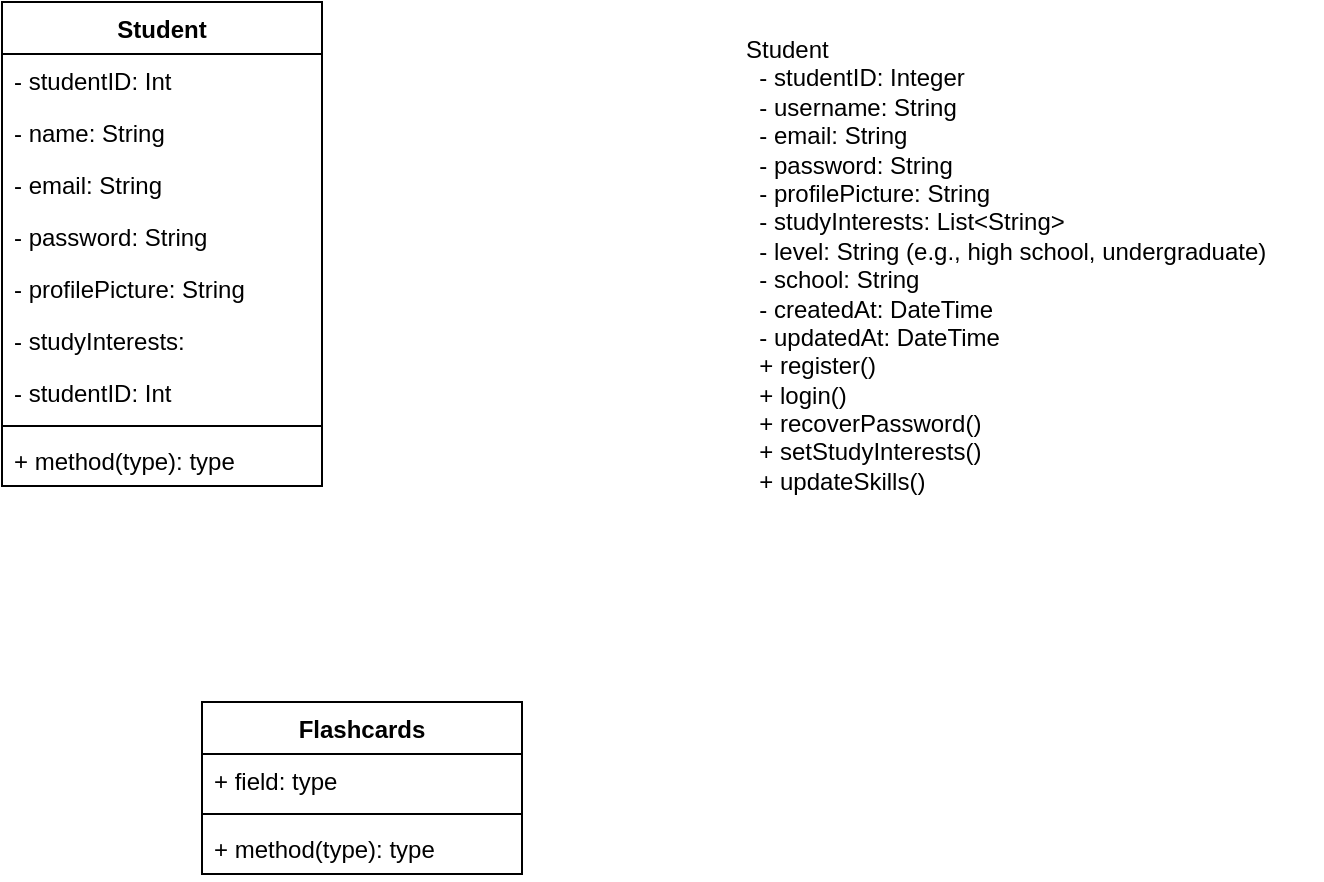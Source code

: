 <mxfile version="24.7.2" type="github" pages="2">
  <diagram name="classdiagram" id="asNL-EBBEeD5k-Nzu0Zw">
    <mxGraphModel dx="1034" dy="459" grid="1" gridSize="10" guides="1" tooltips="1" connect="1" arrows="1" fold="1" page="1" pageScale="1" pageWidth="827" pageHeight="1169" math="0" shadow="0">
      <root>
        <mxCell id="0" />
        <mxCell id="1" parent="0" />
        <mxCell id="3LF1SRSGRzl-hspdko9j-1" value="Student&lt;div&gt;&lt;br&gt;&lt;/div&gt;" style="swimlane;fontStyle=1;align=center;verticalAlign=top;childLayout=stackLayout;horizontal=1;startSize=26;horizontalStack=0;resizeParent=1;resizeParentMax=0;resizeLast=0;collapsible=1;marginBottom=0;whiteSpace=wrap;html=1;" parent="1" vertex="1">
          <mxGeometry x="90" y="30" width="160" height="242" as="geometry" />
        </mxCell>
        <mxCell id="3LF1SRSGRzl-hspdko9j-2" value="- studentID: Int" style="text;strokeColor=none;fillColor=none;align=left;verticalAlign=top;spacingLeft=4;spacingRight=4;overflow=hidden;rotatable=0;points=[[0,0.5],[1,0.5]];portConstraint=eastwest;whiteSpace=wrap;html=1;" parent="3LF1SRSGRzl-hspdko9j-1" vertex="1">
          <mxGeometry y="26" width="160" height="26" as="geometry" />
        </mxCell>
        <mxCell id="3LF1SRSGRzl-hspdko9j-10" value="- name: String" style="text;strokeColor=none;fillColor=none;align=left;verticalAlign=top;spacingLeft=4;spacingRight=4;overflow=hidden;rotatable=0;points=[[0,0.5],[1,0.5]];portConstraint=eastwest;whiteSpace=wrap;html=1;" parent="3LF1SRSGRzl-hspdko9j-1" vertex="1">
          <mxGeometry y="52" width="160" height="26" as="geometry" />
        </mxCell>
        <mxCell id="3LF1SRSGRzl-hspdko9j-11" value="- email: String" style="text;strokeColor=none;fillColor=none;align=left;verticalAlign=top;spacingLeft=4;spacingRight=4;overflow=hidden;rotatable=0;points=[[0,0.5],[1,0.5]];portConstraint=eastwest;whiteSpace=wrap;html=1;" parent="3LF1SRSGRzl-hspdko9j-1" vertex="1">
          <mxGeometry y="78" width="160" height="26" as="geometry" />
        </mxCell>
        <mxCell id="3LF1SRSGRzl-hspdko9j-12" value="- password: String" style="text;strokeColor=none;fillColor=none;align=left;verticalAlign=top;spacingLeft=4;spacingRight=4;overflow=hidden;rotatable=0;points=[[0,0.5],[1,0.5]];portConstraint=eastwest;whiteSpace=wrap;html=1;" parent="3LF1SRSGRzl-hspdko9j-1" vertex="1">
          <mxGeometry y="104" width="160" height="26" as="geometry" />
        </mxCell>
        <mxCell id="3LF1SRSGRzl-hspdko9j-22" value="- profilePicture: String" style="text;strokeColor=none;fillColor=none;align=left;verticalAlign=top;spacingLeft=4;spacingRight=4;overflow=hidden;rotatable=0;points=[[0,0.5],[1,0.5]];portConstraint=eastwest;whiteSpace=wrap;html=1;" parent="3LF1SRSGRzl-hspdko9j-1" vertex="1">
          <mxGeometry y="130" width="160" height="26" as="geometry" />
        </mxCell>
        <mxCell id="3LF1SRSGRzl-hspdko9j-21" value="- studyInterests:&amp;nbsp;" style="text;strokeColor=none;fillColor=none;align=left;verticalAlign=top;spacingLeft=4;spacingRight=4;overflow=hidden;rotatable=0;points=[[0,0.5],[1,0.5]];portConstraint=eastwest;whiteSpace=wrap;html=1;" parent="3LF1SRSGRzl-hspdko9j-1" vertex="1">
          <mxGeometry y="156" width="160" height="26" as="geometry" />
        </mxCell>
        <mxCell id="3LF1SRSGRzl-hspdko9j-20" value="- studentID: Int" style="text;strokeColor=none;fillColor=none;align=left;verticalAlign=top;spacingLeft=4;spacingRight=4;overflow=hidden;rotatable=0;points=[[0,0.5],[1,0.5]];portConstraint=eastwest;whiteSpace=wrap;html=1;" parent="3LF1SRSGRzl-hspdko9j-1" vertex="1">
          <mxGeometry y="182" width="160" height="26" as="geometry" />
        </mxCell>
        <mxCell id="3LF1SRSGRzl-hspdko9j-3" value="" style="line;strokeWidth=1;fillColor=none;align=left;verticalAlign=middle;spacingTop=-1;spacingLeft=3;spacingRight=3;rotatable=0;labelPosition=right;points=[];portConstraint=eastwest;strokeColor=inherit;" parent="3LF1SRSGRzl-hspdko9j-1" vertex="1">
          <mxGeometry y="208" width="160" height="8" as="geometry" />
        </mxCell>
        <mxCell id="3LF1SRSGRzl-hspdko9j-4" value="+ method(type): type" style="text;strokeColor=none;fillColor=none;align=left;verticalAlign=top;spacingLeft=4;spacingRight=4;overflow=hidden;rotatable=0;points=[[0,0.5],[1,0.5]];portConstraint=eastwest;whiteSpace=wrap;html=1;" parent="3LF1SRSGRzl-hspdko9j-1" vertex="1">
          <mxGeometry y="216" width="160" height="26" as="geometry" />
        </mxCell>
        <mxCell id="3LF1SRSGRzl-hspdko9j-5" value="Flashcards&lt;div&gt;&lt;br&gt;&lt;/div&gt;" style="swimlane;fontStyle=1;align=center;verticalAlign=top;childLayout=stackLayout;horizontal=1;startSize=26;horizontalStack=0;resizeParent=1;resizeParentMax=0;resizeLast=0;collapsible=1;marginBottom=0;whiteSpace=wrap;html=1;" parent="1" vertex="1">
          <mxGeometry x="190" y="380" width="160" height="86" as="geometry" />
        </mxCell>
        <mxCell id="3LF1SRSGRzl-hspdko9j-6" value="+ field: type" style="text;strokeColor=none;fillColor=none;align=left;verticalAlign=top;spacingLeft=4;spacingRight=4;overflow=hidden;rotatable=0;points=[[0,0.5],[1,0.5]];portConstraint=eastwest;whiteSpace=wrap;html=1;" parent="3LF1SRSGRzl-hspdko9j-5" vertex="1">
          <mxGeometry y="26" width="160" height="26" as="geometry" />
        </mxCell>
        <mxCell id="3LF1SRSGRzl-hspdko9j-7" value="" style="line;strokeWidth=1;fillColor=none;align=left;verticalAlign=middle;spacingTop=-1;spacingLeft=3;spacingRight=3;rotatable=0;labelPosition=right;points=[];portConstraint=eastwest;strokeColor=inherit;" parent="3LF1SRSGRzl-hspdko9j-5" vertex="1">
          <mxGeometry y="52" width="160" height="8" as="geometry" />
        </mxCell>
        <mxCell id="3LF1SRSGRzl-hspdko9j-8" value="+ method(type): type" style="text;strokeColor=none;fillColor=none;align=left;verticalAlign=top;spacingLeft=4;spacingRight=4;overflow=hidden;rotatable=0;points=[[0,0.5],[1,0.5]];portConstraint=eastwest;whiteSpace=wrap;html=1;" parent="3LF1SRSGRzl-hspdko9j-5" vertex="1">
          <mxGeometry y="60" width="160" height="26" as="geometry" />
        </mxCell>
        <mxCell id="3LF1SRSGRzl-hspdko9j-9" value="Student&#xa;  - studentID: Integer&#xa;  - username: String&#xa;  - email: String&#xa;  - password: String&#xa;  - profilePicture: String&#xa;  - studyInterests: List&lt;String&gt;&#xa;  - level: String (e.g., high school, undergraduate)&#xa;  - school: String&#xa;  - createdAt: DateTime&#xa;  - updatedAt: DateTime&#xa;  + register()&#xa;  + login()&#xa;  + recoverPassword()&#xa;  + setStudyInterests()&#xa;  + updateSkills()" style="text;whiteSpace=wrap;" parent="1" vertex="1">
          <mxGeometry x="460" y="40" width="290" height="250" as="geometry" />
        </mxCell>
      </root>
    </mxGraphModel>
  </diagram>
  <diagram id="MI_SpHJpGGWMV_lcLl78" name="UseCase">
    <mxGraphModel dx="2585" dy="1148" grid="1" gridSize="10" guides="1" tooltips="1" connect="1" arrows="1" fold="1" page="1" pageScale="1" pageWidth="827" pageHeight="1169" math="0" shadow="0">
      <root>
        <mxCell id="0" />
        <mxCell id="1" parent="0" />
        <mxCell id="-_8uZ3bbdXBZt1XkfrN1-65" style="rounded=0;orthogonalLoop=1;jettySize=auto;html=1;" edge="1" parent="1" source="-_8uZ3bbdXBZt1XkfrN1-1" target="-_8uZ3bbdXBZt1XkfrN1-15">
          <mxGeometry relative="1" as="geometry">
            <Array as="points">
              <mxPoint x="930" y="580" />
            </Array>
          </mxGeometry>
        </mxCell>
        <mxCell id="-_8uZ3bbdXBZt1XkfrN1-66" style="rounded=0;orthogonalLoop=1;jettySize=auto;html=1;entryX=1;entryY=0.5;entryDx=0;entryDy=0;" edge="1" parent="1" source="-_8uZ3bbdXBZt1XkfrN1-1" target="-_8uZ3bbdXBZt1XkfrN1-14">
          <mxGeometry relative="1" as="geometry">
            <Array as="points">
              <mxPoint x="930" y="600" />
            </Array>
          </mxGeometry>
        </mxCell>
        <mxCell id="-_8uZ3bbdXBZt1XkfrN1-68" style="rounded=0;orthogonalLoop=1;jettySize=auto;html=1;" edge="1" parent="1" source="-_8uZ3bbdXBZt1XkfrN1-1" target="-_8uZ3bbdXBZt1XkfrN1-19">
          <mxGeometry relative="1" as="geometry" />
        </mxCell>
        <mxCell id="-_8uZ3bbdXBZt1XkfrN1-69" style="rounded=0;orthogonalLoop=1;jettySize=auto;html=1;" edge="1" parent="1" source="-_8uZ3bbdXBZt1XkfrN1-1" target="-_8uZ3bbdXBZt1XkfrN1-25">
          <mxGeometry relative="1" as="geometry" />
        </mxCell>
        <mxCell id="-_8uZ3bbdXBZt1XkfrN1-70" style="rounded=0;orthogonalLoop=1;jettySize=auto;html=1;entryX=1;entryY=0.5;entryDx=0;entryDy=0;" edge="1" parent="1" source="-_8uZ3bbdXBZt1XkfrN1-1" target="-_8uZ3bbdXBZt1XkfrN1-31">
          <mxGeometry relative="1" as="geometry" />
        </mxCell>
        <mxCell id="-_8uZ3bbdXBZt1XkfrN1-71" style="rounded=0;orthogonalLoop=1;jettySize=auto;html=1;" edge="1" parent="1" source="-_8uZ3bbdXBZt1XkfrN1-1" target="-_8uZ3bbdXBZt1XkfrN1-30">
          <mxGeometry relative="1" as="geometry" />
        </mxCell>
        <mxCell id="-_8uZ3bbdXBZt1XkfrN1-72" style="rounded=0;orthogonalLoop=1;jettySize=auto;html=1;entryX=1;entryY=0.5;entryDx=0;entryDy=0;" edge="1" parent="1" source="-_8uZ3bbdXBZt1XkfrN1-1" target="-_8uZ3bbdXBZt1XkfrN1-32">
          <mxGeometry relative="1" as="geometry" />
        </mxCell>
        <mxCell id="-_8uZ3bbdXBZt1XkfrN1-73" style="rounded=0;orthogonalLoop=1;jettySize=auto;html=1;entryX=1;entryY=0.5;entryDx=0;entryDy=0;" edge="1" parent="1" source="-_8uZ3bbdXBZt1XkfrN1-1" target="-_8uZ3bbdXBZt1XkfrN1-33">
          <mxGeometry relative="1" as="geometry" />
        </mxCell>
        <mxCell id="-_8uZ3bbdXBZt1XkfrN1-1" value="Admin" style="shape=umlActor;html=1;verticalLabelPosition=bottom;verticalAlign=top;align=center;" vertex="1" parent="1">
          <mxGeometry x="1226" y="920" width="30" height="60" as="geometry" />
        </mxCell>
        <mxCell id="-_8uZ3bbdXBZt1XkfrN1-47" style="rounded=0;orthogonalLoop=1;jettySize=auto;html=1;" edge="1" parent="1" source="-_8uZ3bbdXBZt1XkfrN1-2">
          <mxGeometry relative="1" as="geometry">
            <mxPoint x="140" y="475" as="sourcePoint" />
            <mxPoint x="520" y="110" as="targetPoint" />
          </mxGeometry>
        </mxCell>
        <mxCell id="-_8uZ3bbdXBZt1XkfrN1-50" style="rounded=0;orthogonalLoop=1;jettySize=auto;html=1;entryX=0;entryY=0.5;entryDx=0;entryDy=0;" edge="1" parent="1" source="-_8uZ3bbdXBZt1XkfrN1-2" target="-_8uZ3bbdXBZt1XkfrN1-15">
          <mxGeometry relative="1" as="geometry" />
        </mxCell>
        <mxCell id="-_8uZ3bbdXBZt1XkfrN1-52" style="rounded=0;orthogonalLoop=1;jettySize=auto;html=1;entryX=0;entryY=0.5;entryDx=0;entryDy=0;" edge="1" parent="1" source="-_8uZ3bbdXBZt1XkfrN1-2" target="-_8uZ3bbdXBZt1XkfrN1-12">
          <mxGeometry relative="1" as="geometry" />
        </mxCell>
        <mxCell id="-_8uZ3bbdXBZt1XkfrN1-53" style="rounded=0;orthogonalLoop=1;jettySize=auto;html=1;" edge="1" parent="1" source="-_8uZ3bbdXBZt1XkfrN1-2">
          <mxGeometry relative="1" as="geometry">
            <mxPoint x="520" y="190" as="targetPoint" />
          </mxGeometry>
        </mxCell>
        <mxCell id="-_8uZ3bbdXBZt1XkfrN1-54" style="rounded=0;orthogonalLoop=1;jettySize=auto;html=1;" edge="1" parent="1" source="-_8uZ3bbdXBZt1XkfrN1-2">
          <mxGeometry relative="1" as="geometry">
            <mxPoint x="520" y="280" as="targetPoint" />
          </mxGeometry>
        </mxCell>
        <mxCell id="-_8uZ3bbdXBZt1XkfrN1-55" style="rounded=0;orthogonalLoop=1;jettySize=auto;html=1;" edge="1" parent="1" source="-_8uZ3bbdXBZt1XkfrN1-2">
          <mxGeometry relative="1" as="geometry">
            <mxPoint x="520" y="710" as="targetPoint" />
          </mxGeometry>
        </mxCell>
        <mxCell id="-_8uZ3bbdXBZt1XkfrN1-56" style="rounded=0;orthogonalLoop=1;jettySize=auto;html=1;entryX=0;entryY=0.5;entryDx=0;entryDy=0;" edge="1" parent="1" source="-_8uZ3bbdXBZt1XkfrN1-2" target="-_8uZ3bbdXBZt1XkfrN1-18">
          <mxGeometry relative="1" as="geometry" />
        </mxCell>
        <mxCell id="-_8uZ3bbdXBZt1XkfrN1-57" style="rounded=0;orthogonalLoop=1;jettySize=auto;html=1;" edge="1" parent="1" source="-_8uZ3bbdXBZt1XkfrN1-2">
          <mxGeometry relative="1" as="geometry">
            <mxPoint x="520" y="1060.667" as="targetPoint" />
            <Array as="points">
              <mxPoint x="520" y="1060" />
            </Array>
          </mxGeometry>
        </mxCell>
        <mxCell id="-_8uZ3bbdXBZt1XkfrN1-58" style="rounded=0;orthogonalLoop=1;jettySize=auto;html=1;entryX=0;entryY=0.5;entryDx=0;entryDy=0;" edge="1" parent="1" source="-_8uZ3bbdXBZt1XkfrN1-2" target="-_8uZ3bbdXBZt1XkfrN1-23">
          <mxGeometry relative="1" as="geometry">
            <mxPoint x="520" y="1166" as="targetPoint" />
          </mxGeometry>
        </mxCell>
        <mxCell id="-_8uZ3bbdXBZt1XkfrN1-59" style="rounded=0;orthogonalLoop=1;jettySize=auto;html=1;" edge="1" parent="1" source="-_8uZ3bbdXBZt1XkfrN1-2">
          <mxGeometry relative="1" as="geometry">
            <mxPoint x="520" y="1240" as="targetPoint" />
            <Array as="points">
              <mxPoint x="320" y="920" />
            </Array>
          </mxGeometry>
        </mxCell>
        <mxCell id="-_8uZ3bbdXBZt1XkfrN1-61" style="rounded=0;orthogonalLoop=1;jettySize=auto;html=1;entryX=0;entryY=0.5;entryDx=0;entryDy=0;" edge="1" parent="1" source="-_8uZ3bbdXBZt1XkfrN1-2" target="-_8uZ3bbdXBZt1XkfrN1-30">
          <mxGeometry relative="1" as="geometry">
            <mxPoint x="520" y="1466" as="targetPoint" />
          </mxGeometry>
        </mxCell>
        <mxCell id="-_8uZ3bbdXBZt1XkfrN1-62" style="rounded=0;orthogonalLoop=1;jettySize=auto;html=1;entryX=0;entryY=0.5;entryDx=0;entryDy=0;" edge="1" parent="1" source="-_8uZ3bbdXBZt1XkfrN1-2" target="-_8uZ3bbdXBZt1XkfrN1-29">
          <mxGeometry relative="1" as="geometry" />
        </mxCell>
        <mxCell id="-_8uZ3bbdXBZt1XkfrN1-63" style="rounded=0;orthogonalLoop=1;jettySize=auto;html=1;entryX=0;entryY=0.5;entryDx=0;entryDy=0;" edge="1" parent="1" source="-_8uZ3bbdXBZt1XkfrN1-2" target="-_8uZ3bbdXBZt1XkfrN1-37">
          <mxGeometry relative="1" as="geometry" />
        </mxCell>
        <mxCell id="-_8uZ3bbdXBZt1XkfrN1-74" style="rounded=0;orthogonalLoop=1;jettySize=auto;html=1;entryX=0;entryY=0.5;entryDx=0;entryDy=0;" edge="1" parent="1" source="-_8uZ3bbdXBZt1XkfrN1-2" target="-_8uZ3bbdXBZt1XkfrN1-28">
          <mxGeometry relative="1" as="geometry" />
        </mxCell>
        <mxCell id="-_8uZ3bbdXBZt1XkfrN1-2" value="User" style="shape=umlActor;html=1;verticalLabelPosition=bottom;verticalAlign=top;align=center;" vertex="1" parent="1">
          <mxGeometry x="150" y="510" width="30" height="60" as="geometry" />
        </mxCell>
        <object placeholders="1" c4Name="Online learning resourses" c4Type="SystemScopeBoundary" c4Application="SDM" label="&lt;font style=&quot;font-size: 16px&quot;&gt;&lt;b&gt;&lt;div style=&quot;text-align: left&quot;&gt;%c4Name%&lt;/div&gt;&lt;/b&gt;&lt;/font&gt;&lt;div style=&quot;text-align: left&quot;&gt;[%c4Application%]&lt;/div&gt;" id="-_8uZ3bbdXBZt1XkfrN1-3">
          <mxCell style="rounded=1;fontSize=11;whiteSpace=wrap;html=1;dashed=1;arcSize=20;fillColor=none;strokeColor=#666666;fontColor=#333333;labelBackgroundColor=none;align=left;verticalAlign=bottom;labelBorderColor=none;spacingTop=0;spacing=10;dashPattern=8 4;metaEdit=1;rotatable=0;perimeter=rectanglePerimeter;noLabel=0;labelPadding=0;allowArrows=0;connectable=0;expand=0;recursiveResize=0;editable=1;pointerEvents=0;absoluteArcSize=1;points=[[0.25,0,0],[0.5,0,0],[0.75,0,0],[1,0.25,0],[1,0.5,0],[1,0.75,0],[0.75,1,0],[0.5,1,0],[0.25,1,0],[0,0.75,0],[0,0.5,0],[0,0.25,0]];" vertex="1" parent="1">
            <mxGeometry x="330" y="40" width="620" height="2180" as="geometry" />
          </mxCell>
        </object>
        <mxCell id="-_8uZ3bbdXBZt1XkfrN1-4" value="Register" style="ellipse;whiteSpace=wrap;html=1;" vertex="1" parent="1">
          <mxGeometry x="520" y="70" width="140" height="70" as="geometry" />
        </mxCell>
        <mxCell id="-_8uZ3bbdXBZt1XkfrN1-5" value="Verify Email" style="ellipse;whiteSpace=wrap;html=1;" vertex="1" parent="1">
          <mxGeometry x="750" y="180" width="140" height="70" as="geometry" />
        </mxCell>
        <mxCell id="-_8uZ3bbdXBZt1XkfrN1-7" value="&amp;lt;&amp;lt;include&amp;gt;&amp;gt;" style="html=1;verticalAlign=bottom;labelBackgroundColor=none;endArrow=open;endFill=0;dashed=1;rounded=0;entryX=1;entryY=0.5;entryDx=0;entryDy=0;exitX=0;exitY=0.5;exitDx=0;exitDy=0;" edge="1" parent="1" source="-_8uZ3bbdXBZt1XkfrN1-5" target="-_8uZ3bbdXBZt1XkfrN1-4">
          <mxGeometry x="-0.273" y="-5" width="160" relative="1" as="geometry">
            <mxPoint x="780" y="120" as="sourcePoint" />
            <mxPoint x="870" y="100" as="targetPoint" />
            <mxPoint as="offset" />
          </mxGeometry>
        </mxCell>
        <mxCell id="-_8uZ3bbdXBZt1XkfrN1-9" value="login" style="ellipse;whiteSpace=wrap;html=1;" vertex="1" parent="1">
          <mxGeometry x="520" y="150" width="140" height="70" as="geometry" />
        </mxCell>
        <mxCell id="-_8uZ3bbdXBZt1XkfrN1-11" value="Track progress" style="ellipse;whiteSpace=wrap;html=1;" vertex="1" parent="1">
          <mxGeometry x="520" y="240" width="140" height="70" as="geometry" />
        </mxCell>
        <mxCell id="-_8uZ3bbdXBZt1XkfrN1-12" value="Recover Password" style="ellipse;whiteSpace=wrap;html=1;" vertex="1" parent="1">
          <mxGeometry x="520" y="320" width="140" height="70" as="geometry" />
        </mxCell>
        <mxCell id="-_8uZ3bbdXBZt1XkfrN1-13" value="Create Flashcard" style="ellipse;whiteSpace=wrap;html=1;" vertex="1" parent="1">
          <mxGeometry x="520" y="410" width="140" height="70" as="geometry" />
        </mxCell>
        <mxCell id="-_8uZ3bbdXBZt1XkfrN1-14" value="Delete Flashcard" style="ellipse;whiteSpace=wrap;html=1;" vertex="1" parent="1">
          <mxGeometry x="520" y="580" width="140" height="70" as="geometry" />
        </mxCell>
        <mxCell id="-_8uZ3bbdXBZt1XkfrN1-15" value="Edit Flashcard" style="ellipse;whiteSpace=wrap;html=1;" vertex="1" parent="1">
          <mxGeometry x="520" y="490" width="140" height="70" as="geometry" />
        </mxCell>
        <mxCell id="-_8uZ3bbdXBZt1XkfrN1-16" value="View Flashcards in&lt;div&gt;StudyMode&lt;/div&gt;" style="ellipse;whiteSpace=wrap;html=1;" vertex="1" parent="1">
          <mxGeometry x="520" y="670" width="140" height="70" as="geometry" />
        </mxCell>
        <mxCell id="-_8uZ3bbdXBZt1XkfrN1-17" value="Premuim Access" style="ellipse;whiteSpace=wrap;html=1;" vertex="1" parent="1">
          <mxGeometry x="730" y="970" width="140" height="70" as="geometry" />
        </mxCell>
        <mxCell id="-_8uZ3bbdXBZt1XkfrN1-18" value="Access Question Papers" style="ellipse;whiteSpace=wrap;html=1;" vertex="1" parent="1">
          <mxGeometry x="520" y="860" width="140" height="70" as="geometry" />
        </mxCell>
        <mxCell id="-_8uZ3bbdXBZt1XkfrN1-19" value="Review Flashcards" style="ellipse;whiteSpace=wrap;html=1;" vertex="1" parent="1">
          <mxGeometry x="520" y="760" width="140" height="70" as="geometry" />
        </mxCell>
        <mxCell id="-_8uZ3bbdXBZt1XkfrN1-21" value="Premuim Access" style="ellipse;whiteSpace=wrap;html=1;" vertex="1" parent="1">
          <mxGeometry x="760" y="450" width="140" height="50" as="geometry" />
        </mxCell>
        <mxCell id="-_8uZ3bbdXBZt1XkfrN1-22" value="Download Question Papers" style="ellipse;whiteSpace=wrap;html=1;" vertex="1" parent="1">
          <mxGeometry x="520" y="1020" width="140" height="70" as="geometry" />
        </mxCell>
        <mxCell id="-_8uZ3bbdXBZt1XkfrN1-23" value="Search Question Papers" style="ellipse;whiteSpace=wrap;html=1;" vertex="1" parent="1">
          <mxGeometry x="520" y="1120" width="140" height="70" as="geometry" />
        </mxCell>
        <mxCell id="-_8uZ3bbdXBZt1XkfrN1-24" value="Premuim Access" style="ellipse;whiteSpace=wrap;html=1;" vertex="1" parent="1">
          <mxGeometry x="800" y="2050" width="140" height="70" as="geometry" />
        </mxCell>
        <mxCell id="-_8uZ3bbdXBZt1XkfrN1-25" value="Review Quiz" style="ellipse;whiteSpace=wrap;html=1;" vertex="1" parent="1">
          <mxGeometry x="520" y="940" width="140" height="70" as="geometry" />
        </mxCell>
        <mxCell id="-_8uZ3bbdXBZt1XkfrN1-26" value="Take Quiz" style="ellipse;whiteSpace=wrap;html=1;" vertex="1" parent="1">
          <mxGeometry x="520" y="1310" width="140" height="70" as="geometry" />
        </mxCell>
        <mxCell id="-_8uZ3bbdXBZt1XkfrN1-27" value="Filter Question Papers" style="ellipse;whiteSpace=wrap;html=1;" vertex="1" parent="1">
          <mxGeometry x="520" y="1210" width="140" height="70" as="geometry" />
        </mxCell>
        <mxCell id="-_8uZ3bbdXBZt1XkfrN1-28" value="Set Reminder" style="ellipse;whiteSpace=wrap;html=1;" vertex="1" parent="1">
          <mxGeometry x="520" y="1710" width="140" height="70" as="geometry" />
        </mxCell>
        <mxCell id="-_8uZ3bbdXBZt1XkfrN1-29" value="Create Study Goal" style="ellipse;whiteSpace=wrap;html=1;" vertex="1" parent="1">
          <mxGeometry x="520" y="1620" width="140" height="70" as="geometry" />
        </mxCell>
        <mxCell id="-_8uZ3bbdXBZt1XkfrN1-30" value="Threaded Discussions" style="ellipse;whiteSpace=wrap;html=1;" vertex="1" parent="1">
          <mxGeometry x="520" y="1530" width="140" height="70" as="geometry" />
        </mxCell>
        <mxCell id="-_8uZ3bbdXBZt1XkfrN1-31" value="Get Feedback" style="ellipse;whiteSpace=wrap;html=1;" vertex="1" parent="1">
          <mxGeometry x="520" y="1420" width="140" height="70" as="geometry" />
        </mxCell>
        <mxCell id="-_8uZ3bbdXBZt1XkfrN1-32" value="Upload Question Papers" style="ellipse;whiteSpace=wrap;html=1;" vertex="1" parent="1">
          <mxGeometry x="520" y="1890" width="140" height="70" as="geometry" />
        </mxCell>
        <mxCell id="-_8uZ3bbdXBZt1XkfrN1-33" value="Upload ebooks" style="ellipse;whiteSpace=wrap;html=1;" vertex="1" parent="1">
          <mxGeometry x="520" y="1990" width="140" height="70" as="geometry" />
        </mxCell>
        <mxCell id="-_8uZ3bbdXBZt1XkfrN1-34" value="Share Flashcard" style="ellipse;whiteSpace=wrap;html=1;" vertex="1" parent="1">
          <mxGeometry x="760" y="700" width="140" height="70" as="geometry" />
        </mxCell>
        <mxCell id="-_8uZ3bbdXBZt1XkfrN1-35" value="Download ebooks" style="ellipse;whiteSpace=wrap;html=1;" vertex="1" parent="1">
          <mxGeometry x="520" y="2080" width="140" height="70" as="geometry" />
        </mxCell>
        <mxCell id="-_8uZ3bbdXBZt1XkfrN1-36" value="Add Flashcard to&amp;nbsp;&lt;div&gt;Favorites&lt;/div&gt;" style="ellipse;whiteSpace=wrap;html=1;" vertex="1" parent="1">
          <mxGeometry x="770" y="610" width="140" height="70" as="geometry" />
        </mxCell>
        <mxCell id="-_8uZ3bbdXBZt1XkfrN1-37" value="Rate and Provide Feedback" style="ellipse;whiteSpace=wrap;html=1;" vertex="1" parent="1">
          <mxGeometry x="520" y="1800" width="140" height="70" as="geometry" />
        </mxCell>
        <mxCell id="-_8uZ3bbdXBZt1XkfrN1-38" value="&amp;lt;&amp;lt;extend&amp;gt;&amp;gt;" style="edgeStyle=none;html=1;startArrow=open;endArrow=none;startSize=12;verticalAlign=bottom;dashed=1;labelBackgroundColor=none;rounded=0;entryX=0.986;entryY=0.395;entryDx=0;entryDy=0;entryPerimeter=0;exitX=0.01;exitY=0.671;exitDx=0;exitDy=0;exitPerimeter=0;" edge="1" parent="1" source="-_8uZ3bbdXBZt1XkfrN1-36" target="-_8uZ3bbdXBZt1XkfrN1-16">
          <mxGeometry width="160" relative="1" as="geometry">
            <mxPoint x="780" y="670" as="sourcePoint" />
            <mxPoint x="810" y="630" as="targetPoint" />
          </mxGeometry>
        </mxCell>
        <mxCell id="-_8uZ3bbdXBZt1XkfrN1-39" value="&amp;lt;&amp;lt;extend&amp;gt;&amp;gt;" style="edgeStyle=none;html=1;startArrow=open;endArrow=none;startSize=12;verticalAlign=bottom;dashed=1;labelBackgroundColor=none;rounded=0;entryX=0.986;entryY=0.738;entryDx=0;entryDy=0;entryPerimeter=0;" edge="1" parent="1" target="-_8uZ3bbdXBZt1XkfrN1-16">
          <mxGeometry width="160" relative="1" as="geometry">
            <mxPoint x="760" y="730" as="sourcePoint" />
            <mxPoint x="810" y="710" as="targetPoint" />
          </mxGeometry>
        </mxCell>
        <mxCell id="-_8uZ3bbdXBZt1XkfrN1-40" value="&amp;lt;&amp;lt;include&amp;gt;&amp;gt;" style="edgeStyle=none;html=1;endArrow=open;verticalAlign=bottom;dashed=1;labelBackgroundColor=none;rounded=0;" edge="1" parent="1">
          <mxGeometry width="160" relative="1" as="geometry">
            <mxPoint x="730" y="1020" as="sourcePoint" />
            <mxPoint x="660" y="1050" as="targetPoint" />
          </mxGeometry>
        </mxCell>
        <mxCell id="-_8uZ3bbdXBZt1XkfrN1-41" value="&amp;lt;&amp;lt;include&amp;gt;&amp;gt;" style="edgeStyle=none;html=1;endArrow=open;verticalAlign=bottom;dashed=1;labelBackgroundColor=none;rounded=0;exitX=0;exitY=0.5;exitDx=0;exitDy=0;entryX=1;entryY=0.5;entryDx=0;entryDy=0;" edge="1" parent="1" source="-_8uZ3bbdXBZt1XkfrN1-24" target="-_8uZ3bbdXBZt1XkfrN1-35">
          <mxGeometry width="160" relative="1" as="geometry">
            <mxPoint x="660" y="2131.333" as="sourcePoint" />
            <mxPoint x="840" y="2090" as="targetPoint" />
          </mxGeometry>
        </mxCell>
        <mxCell id="-_8uZ3bbdXBZt1XkfrN1-44" value="&amp;lt;&amp;lt;include&amp;gt;&amp;gt;" style="edgeStyle=none;html=1;endArrow=open;verticalAlign=bottom;dashed=1;labelBackgroundColor=none;rounded=0;entryX=1;entryY=0.5;entryDx=0;entryDy=0;" edge="1" parent="1" source="-_8uZ3bbdXBZt1XkfrN1-21" target="-_8uZ3bbdXBZt1XkfrN1-13">
          <mxGeometry width="160" relative="1" as="geometry">
            <mxPoint x="660" y="440" as="sourcePoint" />
            <mxPoint x="650" y="470" as="targetPoint" />
            <Array as="points" />
          </mxGeometry>
        </mxCell>
        <mxCell id="-_8uZ3bbdXBZt1XkfrN1-46" value="&amp;lt;&amp;lt;include&amp;gt;&amp;gt;" style="edgeStyle=none;html=1;endArrow=open;verticalAlign=bottom;dashed=1;labelBackgroundColor=none;rounded=0;" edge="1" parent="1">
          <mxGeometry x="0.545" y="-14" width="160" relative="1" as="geometry">
            <mxPoint x="660" y="350" as="sourcePoint" />
            <mxPoint x="660" y="350" as="targetPoint" />
            <Array as="points">
              <mxPoint x="770" y="240" />
            </Array>
            <mxPoint as="offset" />
          </mxGeometry>
        </mxCell>
        <mxCell id="-_8uZ3bbdXBZt1XkfrN1-51" style="rounded=0;orthogonalLoop=1;jettySize=auto;html=1;entryX=0;entryY=0.681;entryDx=0;entryDy=0;entryPerimeter=0;" edge="1" parent="1" source="-_8uZ3bbdXBZt1XkfrN1-2" target="-_8uZ3bbdXBZt1XkfrN1-13">
          <mxGeometry relative="1" as="geometry" />
        </mxCell>
        <mxCell id="-_8uZ3bbdXBZt1XkfrN1-60" style="rounded=0;orthogonalLoop=1;jettySize=auto;html=1;entryX=0.024;entryY=0.652;entryDx=0;entryDy=0;entryPerimeter=0;" edge="1" parent="1" source="-_8uZ3bbdXBZt1XkfrN1-2" target="-_8uZ3bbdXBZt1XkfrN1-26">
          <mxGeometry relative="1" as="geometry" />
        </mxCell>
        <mxCell id="-_8uZ3bbdXBZt1XkfrN1-64" style="rounded=0;orthogonalLoop=1;jettySize=auto;html=1;entryX=0;entryY=0.5;entryDx=0;entryDy=0;" edge="1" parent="1" source="-_8uZ3bbdXBZt1XkfrN1-2" target="-_8uZ3bbdXBZt1XkfrN1-35">
          <mxGeometry relative="1" as="geometry" />
        </mxCell>
        <mxCell id="-_8uZ3bbdXBZt1XkfrN1-67" style="rounded=0;orthogonalLoop=1;jettySize=auto;html=1;entryX=0.924;entryY=0.738;entryDx=0;entryDy=0;entryPerimeter=0;" edge="1" parent="1" source="-_8uZ3bbdXBZt1XkfrN1-1" target="-_8uZ3bbdXBZt1XkfrN1-13">
          <mxGeometry relative="1" as="geometry">
            <Array as="points">
              <mxPoint x="960" y="560" />
            </Array>
          </mxGeometry>
        </mxCell>
      </root>
    </mxGraphModel>
  </diagram>
</mxfile>
